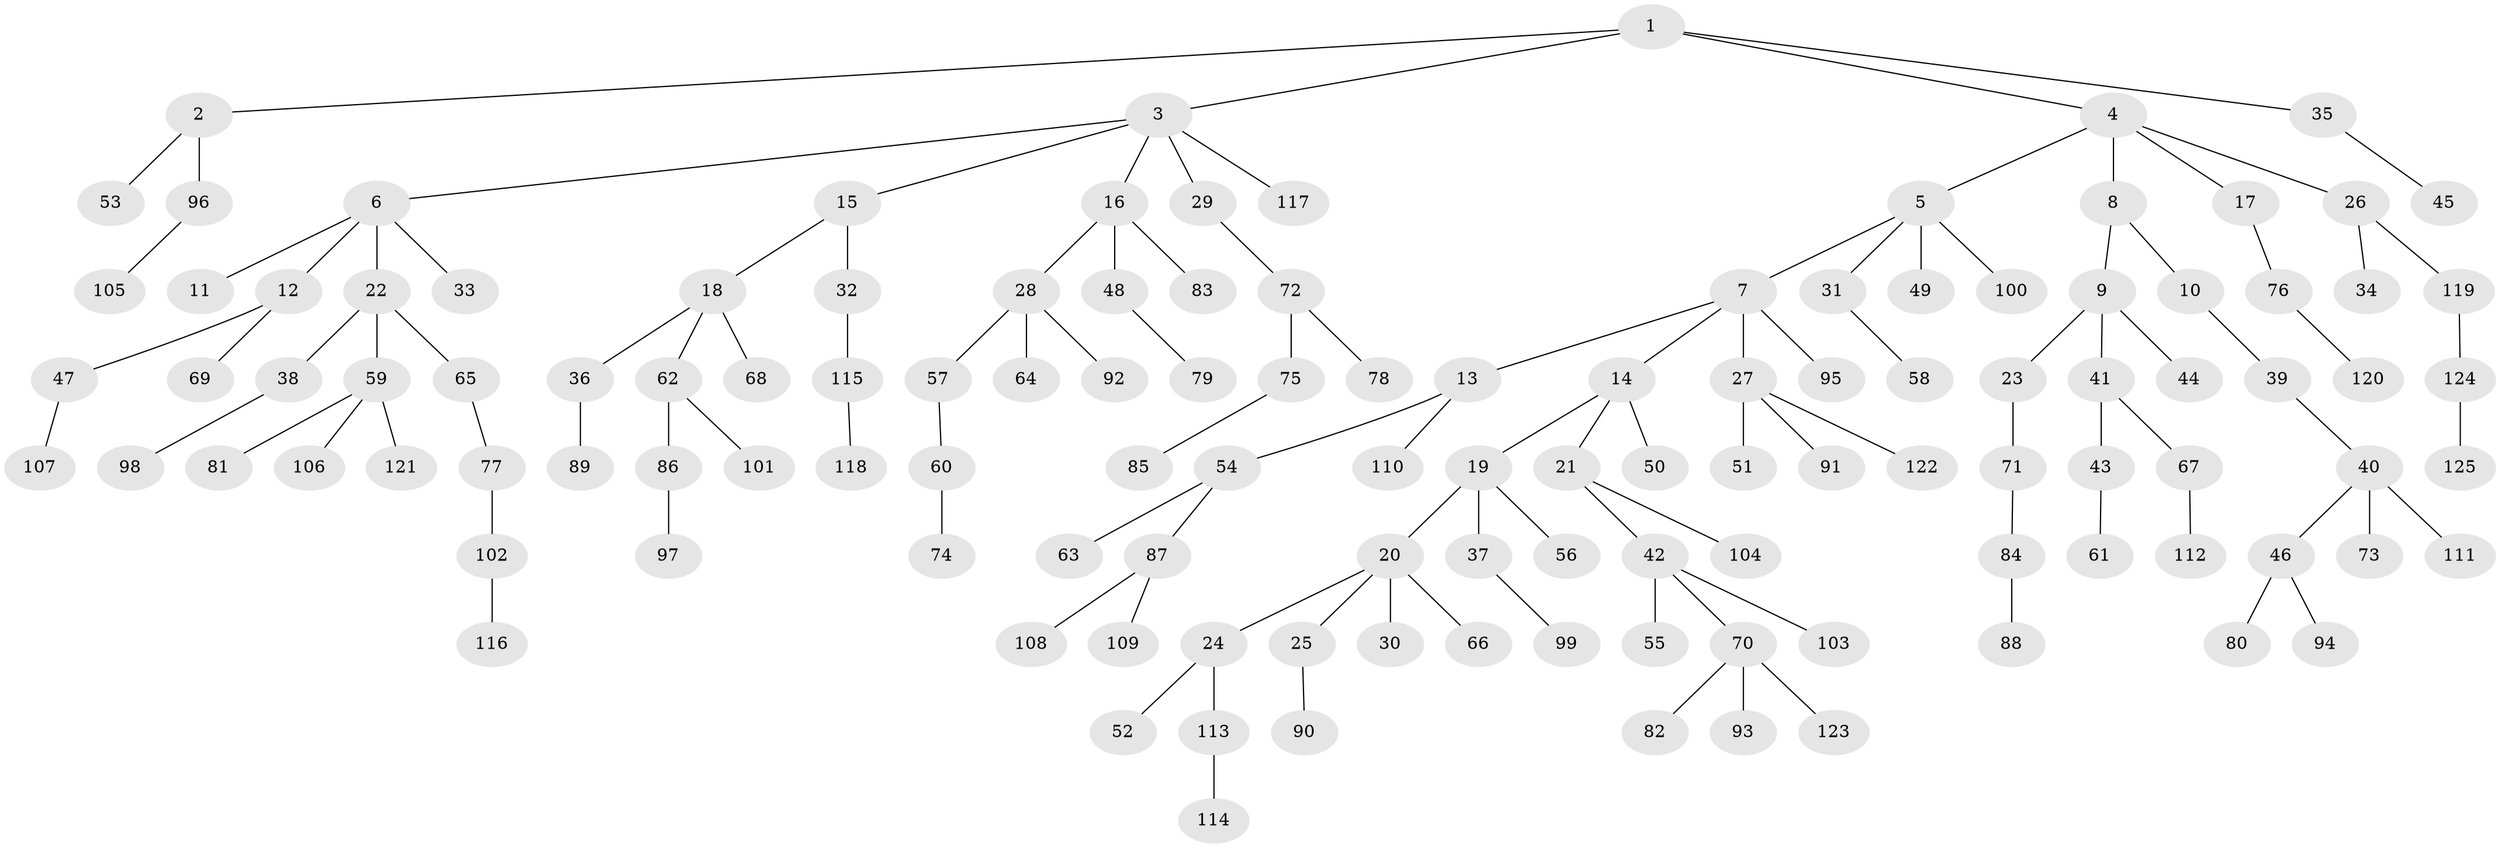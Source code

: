 // Generated by graph-tools (version 1.1) at 2025/50/03/09/25 03:50:23]
// undirected, 125 vertices, 124 edges
graph export_dot {
graph [start="1"]
  node [color=gray90,style=filled];
  1;
  2;
  3;
  4;
  5;
  6;
  7;
  8;
  9;
  10;
  11;
  12;
  13;
  14;
  15;
  16;
  17;
  18;
  19;
  20;
  21;
  22;
  23;
  24;
  25;
  26;
  27;
  28;
  29;
  30;
  31;
  32;
  33;
  34;
  35;
  36;
  37;
  38;
  39;
  40;
  41;
  42;
  43;
  44;
  45;
  46;
  47;
  48;
  49;
  50;
  51;
  52;
  53;
  54;
  55;
  56;
  57;
  58;
  59;
  60;
  61;
  62;
  63;
  64;
  65;
  66;
  67;
  68;
  69;
  70;
  71;
  72;
  73;
  74;
  75;
  76;
  77;
  78;
  79;
  80;
  81;
  82;
  83;
  84;
  85;
  86;
  87;
  88;
  89;
  90;
  91;
  92;
  93;
  94;
  95;
  96;
  97;
  98;
  99;
  100;
  101;
  102;
  103;
  104;
  105;
  106;
  107;
  108;
  109;
  110;
  111;
  112;
  113;
  114;
  115;
  116;
  117;
  118;
  119;
  120;
  121;
  122;
  123;
  124;
  125;
  1 -- 2;
  1 -- 3;
  1 -- 4;
  1 -- 35;
  2 -- 53;
  2 -- 96;
  3 -- 6;
  3 -- 15;
  3 -- 16;
  3 -- 29;
  3 -- 117;
  4 -- 5;
  4 -- 8;
  4 -- 17;
  4 -- 26;
  5 -- 7;
  5 -- 31;
  5 -- 49;
  5 -- 100;
  6 -- 11;
  6 -- 12;
  6 -- 22;
  6 -- 33;
  7 -- 13;
  7 -- 14;
  7 -- 27;
  7 -- 95;
  8 -- 9;
  8 -- 10;
  9 -- 23;
  9 -- 41;
  9 -- 44;
  10 -- 39;
  12 -- 47;
  12 -- 69;
  13 -- 54;
  13 -- 110;
  14 -- 19;
  14 -- 21;
  14 -- 50;
  15 -- 18;
  15 -- 32;
  16 -- 28;
  16 -- 48;
  16 -- 83;
  17 -- 76;
  18 -- 36;
  18 -- 62;
  18 -- 68;
  19 -- 20;
  19 -- 37;
  19 -- 56;
  20 -- 24;
  20 -- 25;
  20 -- 30;
  20 -- 66;
  21 -- 42;
  21 -- 104;
  22 -- 38;
  22 -- 59;
  22 -- 65;
  23 -- 71;
  24 -- 52;
  24 -- 113;
  25 -- 90;
  26 -- 34;
  26 -- 119;
  27 -- 51;
  27 -- 91;
  27 -- 122;
  28 -- 57;
  28 -- 64;
  28 -- 92;
  29 -- 72;
  31 -- 58;
  32 -- 115;
  35 -- 45;
  36 -- 89;
  37 -- 99;
  38 -- 98;
  39 -- 40;
  40 -- 46;
  40 -- 73;
  40 -- 111;
  41 -- 43;
  41 -- 67;
  42 -- 55;
  42 -- 70;
  42 -- 103;
  43 -- 61;
  46 -- 80;
  46 -- 94;
  47 -- 107;
  48 -- 79;
  54 -- 63;
  54 -- 87;
  57 -- 60;
  59 -- 81;
  59 -- 106;
  59 -- 121;
  60 -- 74;
  62 -- 86;
  62 -- 101;
  65 -- 77;
  67 -- 112;
  70 -- 82;
  70 -- 93;
  70 -- 123;
  71 -- 84;
  72 -- 75;
  72 -- 78;
  75 -- 85;
  76 -- 120;
  77 -- 102;
  84 -- 88;
  86 -- 97;
  87 -- 108;
  87 -- 109;
  96 -- 105;
  102 -- 116;
  113 -- 114;
  115 -- 118;
  119 -- 124;
  124 -- 125;
}
